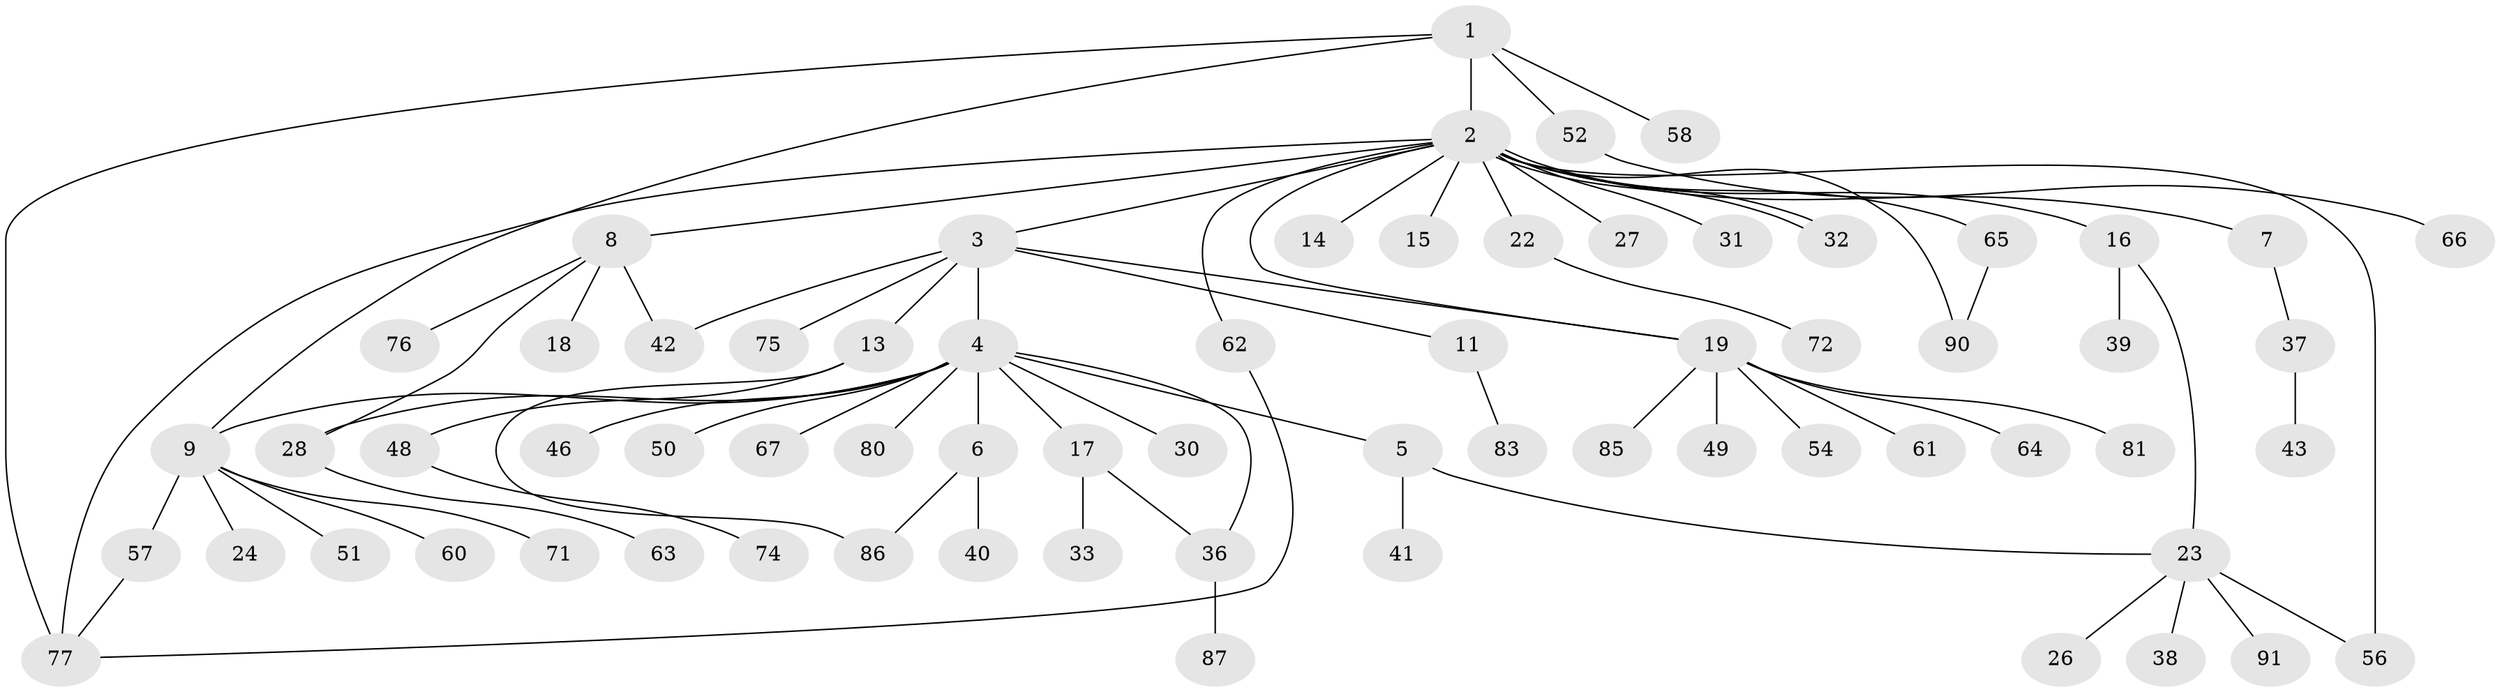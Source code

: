 // original degree distribution, {6: 0.021505376344086023, 21: 0.010752688172043012, 8: 0.021505376344086023, 13: 0.010752688172043012, 4: 0.03225806451612903, 3: 0.10752688172043011, 2: 0.25806451612903225, 1: 0.5053763440860215, 7: 0.010752688172043012, 5: 0.021505376344086023}
// Generated by graph-tools (version 1.1) at 2025/41/03/06/25 10:41:49]
// undirected, 67 vertices, 79 edges
graph export_dot {
graph [start="1"]
  node [color=gray90,style=filled];
  1 [super="+53"];
  2 [super="+73"];
  3 [super="+44"];
  4 [super="+20"];
  5 [super="+45"];
  6 [super="+29"];
  7 [super="+12"];
  8 [super="+34"];
  9 [super="+10"];
  11 [super="+55"];
  13 [super="+21"];
  14;
  15;
  16;
  17 [super="+25"];
  18;
  19 [super="+35"];
  22;
  23 [super="+82"];
  24;
  26;
  27;
  28 [super="+68"];
  30 [super="+47"];
  31;
  32;
  33 [super="+70"];
  36 [super="+78"];
  37;
  38 [super="+69"];
  39;
  40;
  41;
  42 [super="+59"];
  43;
  46;
  48;
  49;
  50;
  51;
  52;
  54;
  56 [super="+92"];
  57;
  58;
  60 [super="+79"];
  61;
  62 [super="+93"];
  63;
  64 [super="+88"];
  65;
  66;
  67;
  71;
  72;
  74;
  75;
  76;
  77 [super="+89"];
  80;
  81;
  83 [super="+84"];
  85;
  86;
  87;
  90;
  91;
  1 -- 2 [weight=2];
  1 -- 52;
  1 -- 58;
  1 -- 77 [weight=2];
  1 -- 9;
  2 -- 3;
  2 -- 7;
  2 -- 8 [weight=2];
  2 -- 14;
  2 -- 15;
  2 -- 16;
  2 -- 19;
  2 -- 22;
  2 -- 27;
  2 -- 31;
  2 -- 32;
  2 -- 32;
  2 -- 56;
  2 -- 62;
  2 -- 65;
  2 -- 77;
  2 -- 90;
  3 -- 4;
  3 -- 11;
  3 -- 13;
  3 -- 19;
  3 -- 42;
  3 -- 75;
  4 -- 5;
  4 -- 6;
  4 -- 9;
  4 -- 17;
  4 -- 28;
  4 -- 30;
  4 -- 46;
  4 -- 50;
  4 -- 67;
  4 -- 80;
  4 -- 36;
  5 -- 23;
  5 -- 41;
  6 -- 40;
  6 -- 86;
  7 -- 37;
  8 -- 18;
  8 -- 42;
  8 -- 28;
  8 -- 76;
  9 -- 24;
  9 -- 51;
  9 -- 60;
  9 -- 71;
  9 -- 57;
  11 -- 83;
  13 -- 48;
  13 -- 86;
  16 -- 23;
  16 -- 39;
  17 -- 36;
  17 -- 33;
  19 -- 49;
  19 -- 54;
  19 -- 61;
  19 -- 81;
  19 -- 85;
  19 -- 64;
  22 -- 72;
  23 -- 26;
  23 -- 38;
  23 -- 56;
  23 -- 91;
  28 -- 63;
  36 -- 87;
  37 -- 43;
  48 -- 74;
  52 -- 66;
  57 -- 77;
  62 -- 77;
  65 -- 90;
}
